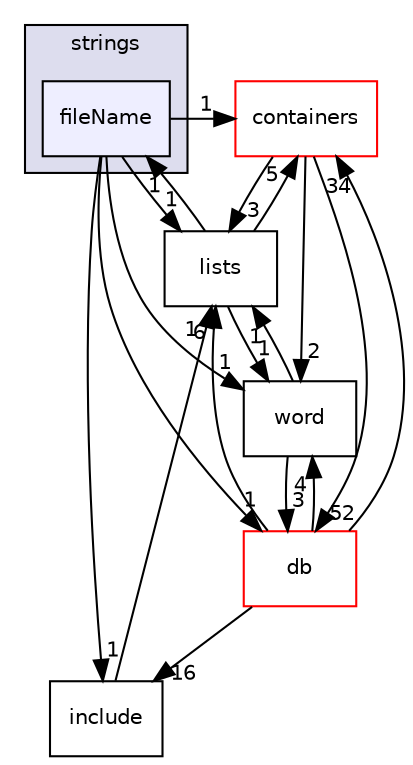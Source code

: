 digraph "src/OpenFOAM/primitives/strings/fileName" {
  bgcolor=transparent;
  compound=true
  node [ fontsize="10", fontname="Helvetica"];
  edge [ labelfontsize="10", labelfontname="Helvetica"];
  subgraph clusterdir_ce1ee507886310df0e74ee2e624fbc88 {
    graph [ bgcolor="#ddddee", pencolor="black", label="strings" fontname="Helvetica", fontsize="10", URL="dir_ce1ee507886310df0e74ee2e624fbc88.html"]
  dir_e0766cf37aa68a893986759610a2c525 [shape=box, label="fileName", style="filled", fillcolor="#eeeeff", pencolor="black", URL="dir_e0766cf37aa68a893986759610a2c525.html"];
  }
  dir_19d0872053bde092be81d7fe3f56cbf7 [shape=box label="containers" color="red" URL="dir_19d0872053bde092be81d7fe3f56cbf7.html"];
  dir_3225460a2bc040f976df3516175e6565 [shape=box label="lists" URL="dir_3225460a2bc040f976df3516175e6565.html"];
  dir_37e5616194788bea54b108232e896e64 [shape=box label="word" URL="dir_37e5616194788bea54b108232e896e64.html"];
  dir_63c634f7a7cfd679ac26c67fb30fc32f [shape=box label="db" color="red" URL="dir_63c634f7a7cfd679ac26c67fb30fc32f.html"];
  dir_e954e9f5966bc1c681a414ec8bd0ee15 [shape=box label="include" URL="dir_e954e9f5966bc1c681a414ec8bd0ee15.html"];
  dir_e0766cf37aa68a893986759610a2c525->dir_19d0872053bde092be81d7fe3f56cbf7 [headlabel="1", labeldistance=1.5 headhref="dir_002433_001932.html"];
  dir_e0766cf37aa68a893986759610a2c525->dir_3225460a2bc040f976df3516175e6565 [headlabel="1", labeldistance=1.5 headhref="dir_002433_002435.html"];
  dir_e0766cf37aa68a893986759610a2c525->dir_37e5616194788bea54b108232e896e64 [headlabel="1", labeldistance=1.5 headhref="dir_002433_002438.html"];
  dir_e0766cf37aa68a893986759610a2c525->dir_63c634f7a7cfd679ac26c67fb30fc32f [headlabel="1", labeldistance=1.5 headhref="dir_002433_001983.html"];
  dir_e0766cf37aa68a893986759610a2c525->dir_e954e9f5966bc1c681a414ec8bd0ee15 [headlabel="1", labeldistance=1.5 headhref="dir_002433_002150.html"];
  dir_19d0872053bde092be81d7fe3f56cbf7->dir_3225460a2bc040f976df3516175e6565 [headlabel="3", labeldistance=1.5 headhref="dir_001932_002435.html"];
  dir_19d0872053bde092be81d7fe3f56cbf7->dir_37e5616194788bea54b108232e896e64 [headlabel="2", labeldistance=1.5 headhref="dir_001932_002438.html"];
  dir_19d0872053bde092be81d7fe3f56cbf7->dir_63c634f7a7cfd679ac26c67fb30fc32f [headlabel="52", labeldistance=1.5 headhref="dir_001932_001983.html"];
  dir_3225460a2bc040f976df3516175e6565->dir_e0766cf37aa68a893986759610a2c525 [headlabel="1", labeldistance=1.5 headhref="dir_002435_002433.html"];
  dir_3225460a2bc040f976df3516175e6565->dir_19d0872053bde092be81d7fe3f56cbf7 [headlabel="5", labeldistance=1.5 headhref="dir_002435_001932.html"];
  dir_3225460a2bc040f976df3516175e6565->dir_37e5616194788bea54b108232e896e64 [headlabel="1", labeldistance=1.5 headhref="dir_002435_002438.html"];
  dir_37e5616194788bea54b108232e896e64->dir_3225460a2bc040f976df3516175e6565 [headlabel="1", labeldistance=1.5 headhref="dir_002438_002435.html"];
  dir_37e5616194788bea54b108232e896e64->dir_63c634f7a7cfd679ac26c67fb30fc32f [headlabel="3", labeldistance=1.5 headhref="dir_002438_001983.html"];
  dir_63c634f7a7cfd679ac26c67fb30fc32f->dir_19d0872053bde092be81d7fe3f56cbf7 [headlabel="34", labeldistance=1.5 headhref="dir_001983_001932.html"];
  dir_63c634f7a7cfd679ac26c67fb30fc32f->dir_3225460a2bc040f976df3516175e6565 [headlabel="6", labeldistance=1.5 headhref="dir_001983_002435.html"];
  dir_63c634f7a7cfd679ac26c67fb30fc32f->dir_37e5616194788bea54b108232e896e64 [headlabel="4", labeldistance=1.5 headhref="dir_001983_002438.html"];
  dir_63c634f7a7cfd679ac26c67fb30fc32f->dir_e954e9f5966bc1c681a414ec8bd0ee15 [headlabel="16", labeldistance=1.5 headhref="dir_001983_002150.html"];
  dir_e954e9f5966bc1c681a414ec8bd0ee15->dir_3225460a2bc040f976df3516175e6565 [headlabel="1", labeldistance=1.5 headhref="dir_002150_002435.html"];
}
